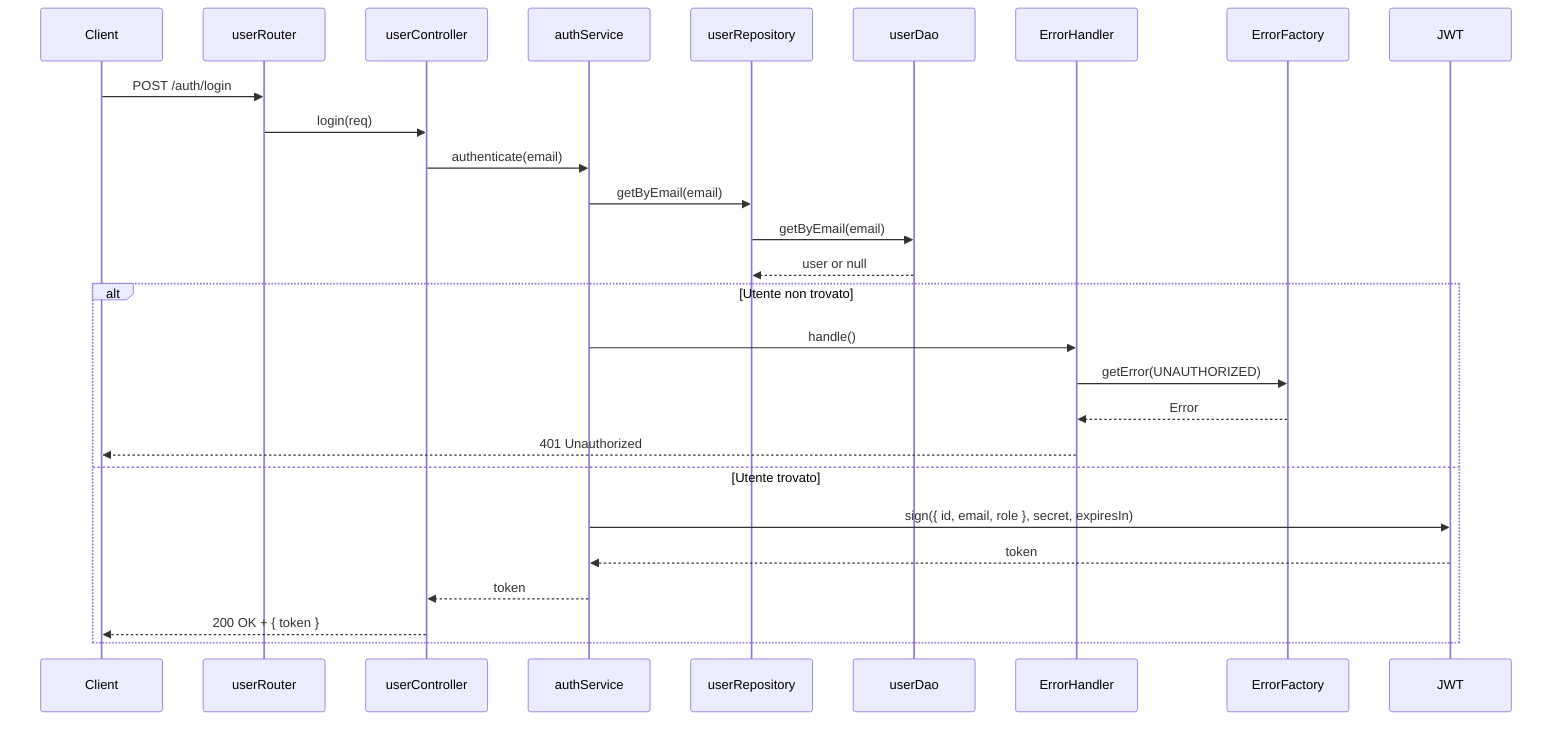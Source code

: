 sequenceDiagram
    participant Client
    participant Router as userRouter
    participant Controller as userController
    participant Service as authService
    participant Repository as userRepository
    participant DAO as userDao
    participant ErrorHandler
    participant ErrorFactory
    participant JWT

    Client->>Router: POST /auth/login
    Router->>Controller: login(req)
    Controller->>Service: authenticate(email)
    Service->>Repository: getByEmail(email)
    Repository->>DAO: getByEmail(email)
    DAO-->>Repository: user or null

    alt Utente non trovato
        Service->>ErrorHandler: handle()
        ErrorHandler->>ErrorFactory: getError(UNAUTHORIZED)
        ErrorFactory-->>ErrorHandler: Error
        ErrorHandler-->>Client: 401 Unauthorized
    else Utente trovato
        Service->>JWT: sign({ id, email, role }, secret, expiresIn)
        JWT-->>Service: token
        Service-->>Controller: token
        Controller-->>Client: 200 OK + { token }
    end